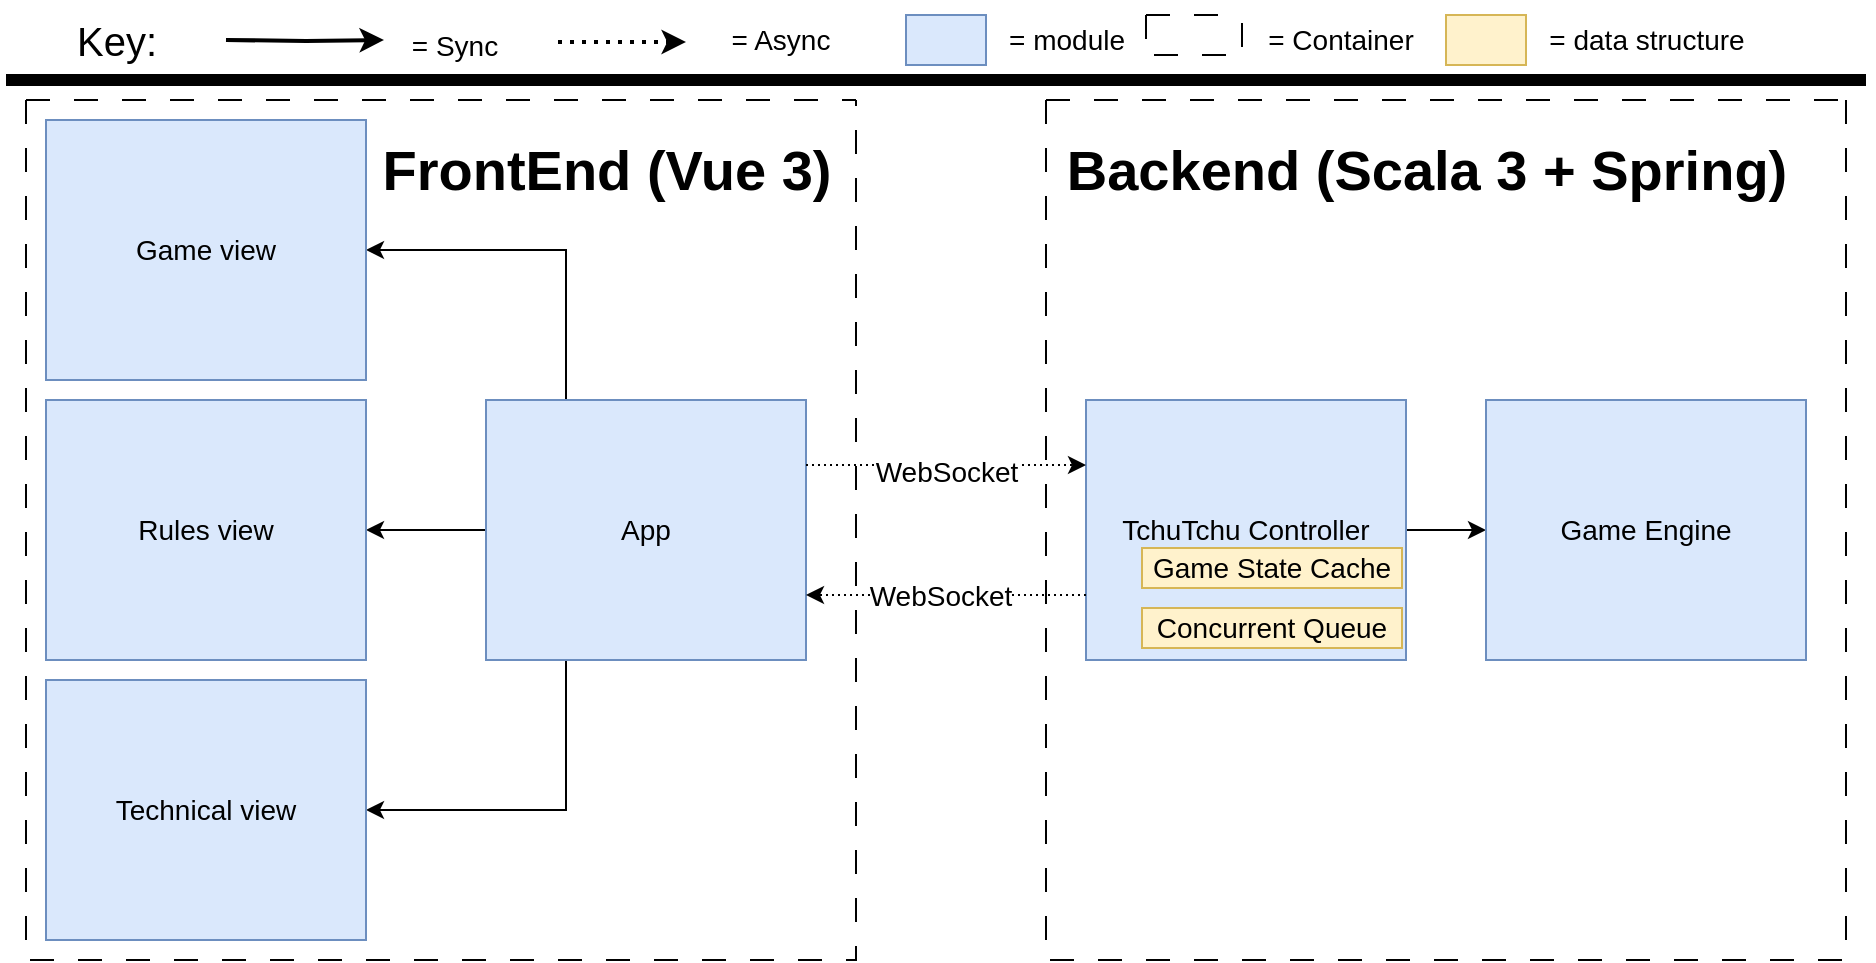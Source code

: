 <mxfile version="20.8.23" type="device"><diagram name="Page-1" id="TZuAcGDGAJxO7U12R8Jz"><mxGraphModel dx="2074" dy="1115" grid="1" gridSize="10" guides="1" tooltips="1" connect="1" arrows="1" fold="1" page="1" pageScale="1" pageWidth="850" pageHeight="1100" math="0" shadow="0"><root><mxCell id="0"/><mxCell id="1" parent="0"/><mxCell id="VsSkIRYJT-MNP7Q0m3s5-1" value="" style="swimlane;startSize=0;dashed=1;dashPattern=12 12;" vertex="1" parent="1"><mxGeometry x="30" y="90" width="415" height="430" as="geometry"/></mxCell><mxCell id="VsSkIRYJT-MNP7Q0m3s5-7" style="edgeStyle=orthogonalEdgeStyle;rounded=0;orthogonalLoop=1;jettySize=auto;html=1;exitX=0.25;exitY=1;exitDx=0;exitDy=0;entryX=1;entryY=0.5;entryDx=0;entryDy=0;" edge="1" parent="VsSkIRYJT-MNP7Q0m3s5-1" source="VsSkIRYJT-MNP7Q0m3s5-2" target="VsSkIRYJT-MNP7Q0m3s5-5"><mxGeometry relative="1" as="geometry"/></mxCell><mxCell id="VsSkIRYJT-MNP7Q0m3s5-8" style="edgeStyle=orthogonalEdgeStyle;rounded=0;orthogonalLoop=1;jettySize=auto;html=1;exitX=0;exitY=0.5;exitDx=0;exitDy=0;entryX=1;entryY=0.5;entryDx=0;entryDy=0;" edge="1" parent="VsSkIRYJT-MNP7Q0m3s5-1" source="VsSkIRYJT-MNP7Q0m3s5-2" target="VsSkIRYJT-MNP7Q0m3s5-4"><mxGeometry relative="1" as="geometry"/></mxCell><mxCell id="VsSkIRYJT-MNP7Q0m3s5-13" style="edgeStyle=orthogonalEdgeStyle;rounded=0;orthogonalLoop=1;jettySize=auto;html=1;exitX=0.25;exitY=0;exitDx=0;exitDy=0;entryX=1;entryY=0.5;entryDx=0;entryDy=0;fontSize=28;" edge="1" parent="VsSkIRYJT-MNP7Q0m3s5-1" source="VsSkIRYJT-MNP7Q0m3s5-2" target="VsSkIRYJT-MNP7Q0m3s5-3"><mxGeometry relative="1" as="geometry"/></mxCell><mxCell id="VsSkIRYJT-MNP7Q0m3s5-2" value="&lt;font style=&quot;font-size: 14px;&quot;&gt;App&lt;/font&gt;" style="rounded=0;whiteSpace=wrap;html=1;fillColor=#dae8fc;strokeColor=#6c8ebf;" vertex="1" parent="VsSkIRYJT-MNP7Q0m3s5-1"><mxGeometry x="230" y="150" width="160" height="130" as="geometry"/></mxCell><mxCell id="VsSkIRYJT-MNP7Q0m3s5-3" value="&lt;font style=&quot;font-size: 14px;&quot;&gt;Game view&lt;/font&gt;" style="rounded=0;whiteSpace=wrap;html=1;fillColor=#dae8fc;strokeColor=#6c8ebf;" vertex="1" parent="VsSkIRYJT-MNP7Q0m3s5-1"><mxGeometry x="10" y="10" width="160" height="130" as="geometry"/></mxCell><mxCell id="VsSkIRYJT-MNP7Q0m3s5-4" value="&lt;font style=&quot;font-size: 14px;&quot;&gt;Rules view&lt;/font&gt;" style="rounded=0;whiteSpace=wrap;html=1;fillColor=#dae8fc;strokeColor=#6c8ebf;" vertex="1" parent="VsSkIRYJT-MNP7Q0m3s5-1"><mxGeometry x="10" y="150" width="160" height="130" as="geometry"/></mxCell><mxCell id="VsSkIRYJT-MNP7Q0m3s5-5" value="&lt;font style=&quot;font-size: 14px;&quot;&gt;Technical view&lt;/font&gt;" style="rounded=0;whiteSpace=wrap;html=1;fillColor=#dae8fc;strokeColor=#6c8ebf;" vertex="1" parent="VsSkIRYJT-MNP7Q0m3s5-1"><mxGeometry x="10" y="290" width="160" height="130" as="geometry"/></mxCell><mxCell id="VsSkIRYJT-MNP7Q0m3s5-9" value="&lt;font style=&quot;font-size: 28px;&quot;&gt;&lt;b style=&quot;&quot;&gt;FrontEnd (Vue 3)&lt;/b&gt;&lt;/font&gt;" style="text;html=1;align=center;verticalAlign=middle;resizable=0;points=[];autosize=1;strokeColor=none;fillColor=none;" vertex="1" parent="VsSkIRYJT-MNP7Q0m3s5-1"><mxGeometry x="165" y="10" width="250" height="50" as="geometry"/></mxCell><mxCell id="VsSkIRYJT-MNP7Q0m3s5-10" value="" style="swimlane;startSize=0;fontSize=28;dashed=1;dashPattern=12 12;" vertex="1" parent="1"><mxGeometry x="540" y="90" width="400" height="430" as="geometry"/></mxCell><mxCell id="VsSkIRYJT-MNP7Q0m3s5-20" style="edgeStyle=orthogonalEdgeStyle;rounded=0;orthogonalLoop=1;jettySize=auto;html=1;entryX=0;entryY=0.5;entryDx=0;entryDy=0;fontSize=14;" edge="1" parent="VsSkIRYJT-MNP7Q0m3s5-10" source="VsSkIRYJT-MNP7Q0m3s5-11" target="VsSkIRYJT-MNP7Q0m3s5-19"><mxGeometry relative="1" as="geometry"/></mxCell><mxCell id="VsSkIRYJT-MNP7Q0m3s5-11" value="&lt;font style=&quot;font-size: 14px;&quot;&gt;TchuTchu Controller&lt;/font&gt;" style="rounded=0;whiteSpace=wrap;html=1;fillColor=#dae8fc;strokeColor=#6c8ebf;" vertex="1" parent="VsSkIRYJT-MNP7Q0m3s5-10"><mxGeometry x="20" y="150" width="160" height="130" as="geometry"/></mxCell><mxCell id="VsSkIRYJT-MNP7Q0m3s5-19" value="&lt;font style=&quot;font-size: 14px;&quot;&gt;Game Engine&lt;/font&gt;" style="rounded=0;whiteSpace=wrap;html=1;fillColor=#dae8fc;strokeColor=#6c8ebf;" vertex="1" parent="VsSkIRYJT-MNP7Q0m3s5-10"><mxGeometry x="220" y="150" width="160" height="130" as="geometry"/></mxCell><mxCell id="VsSkIRYJT-MNP7Q0m3s5-12" value="&lt;b&gt;Backend (Scala 3 + Spring)&lt;/b&gt;" style="text;html=1;align=center;verticalAlign=middle;resizable=0;points=[];autosize=1;strokeColor=none;fillColor=none;fontSize=28;" vertex="1" parent="VsSkIRYJT-MNP7Q0m3s5-10"><mxGeometry y="10" width="380" height="50" as="geometry"/></mxCell><mxCell id="VsSkIRYJT-MNP7Q0m3s5-21" value="Game State Cache" style="rounded=0;whiteSpace=wrap;html=1;fontSize=14;fillColor=#fff2cc;strokeColor=#d6b656;" vertex="1" parent="VsSkIRYJT-MNP7Q0m3s5-10"><mxGeometry x="48" y="224" width="130" height="20" as="geometry"/></mxCell><mxCell id="VsSkIRYJT-MNP7Q0m3s5-22" value="Concurrent Queue" style="rounded=0;whiteSpace=wrap;html=1;fontSize=14;fillColor=#fff2cc;strokeColor=#d6b656;" vertex="1" parent="VsSkIRYJT-MNP7Q0m3s5-10"><mxGeometry x="48" y="254" width="130" height="20" as="geometry"/></mxCell><mxCell id="VsSkIRYJT-MNP7Q0m3s5-14" style="edgeStyle=orthogonalEdgeStyle;rounded=0;orthogonalLoop=1;jettySize=auto;html=1;exitX=1;exitY=0.25;exitDx=0;exitDy=0;entryX=0;entryY=0.25;entryDx=0;entryDy=0;fontSize=28;dashed=1;dashPattern=1 2;" edge="1" parent="1" source="VsSkIRYJT-MNP7Q0m3s5-2" target="VsSkIRYJT-MNP7Q0m3s5-11"><mxGeometry relative="1" as="geometry"/></mxCell><mxCell id="VsSkIRYJT-MNP7Q0m3s5-16" value="&lt;font style=&quot;font-size: 14px;&quot;&gt;WebSocket&lt;/font&gt;" style="edgeLabel;html=1;align=center;verticalAlign=middle;resizable=0;points=[];fontSize=28;" vertex="1" connectable="0" parent="VsSkIRYJT-MNP7Q0m3s5-14"><mxGeometry x="-0.214" relative="1" as="geometry"><mxPoint x="15" y="-2" as="offset"/></mxGeometry></mxCell><mxCell id="VsSkIRYJT-MNP7Q0m3s5-15" style="edgeStyle=orthogonalEdgeStyle;rounded=0;orthogonalLoop=1;jettySize=auto;html=1;exitX=0;exitY=0.75;exitDx=0;exitDy=0;entryX=1;entryY=0.75;entryDx=0;entryDy=0;fontSize=28;dashed=1;dashPattern=1 2;" edge="1" parent="1" source="VsSkIRYJT-MNP7Q0m3s5-11" target="VsSkIRYJT-MNP7Q0m3s5-2"><mxGeometry relative="1" as="geometry"/></mxCell><mxCell id="VsSkIRYJT-MNP7Q0m3s5-18" value="&lt;font style=&quot;font-size: 14px;&quot;&gt;WebSocket&lt;/font&gt;" style="edgeLabel;html=1;align=center;verticalAlign=middle;resizable=0;points=[];fontSize=28;" vertex="1" connectable="0" parent="1"><mxGeometry x="490" y="334" as="geometry"><mxPoint x="-3" y="-1" as="offset"/></mxGeometry></mxCell><mxCell id="VsSkIRYJT-MNP7Q0m3s5-24" value="" style="endArrow=none;html=1;rounded=0;fontSize=14;strokeWidth=6;" edge="1" parent="1"><mxGeometry width="50" height="50" relative="1" as="geometry"><mxPoint x="20" y="80" as="sourcePoint"/><mxPoint x="950" y="80" as="targetPoint"/></mxGeometry></mxCell><mxCell id="VsSkIRYJT-MNP7Q0m3s5-29" value="" style="edgeStyle=orthogonalEdgeStyle;rounded=0;orthogonalLoop=1;jettySize=auto;html=1;strokeWidth=2;fontSize=14;" edge="1" parent="1" target="VsSkIRYJT-MNP7Q0m3s5-28"><mxGeometry relative="1" as="geometry"><mxPoint x="130" y="60" as="sourcePoint"/></mxGeometry></mxCell><mxCell id="VsSkIRYJT-MNP7Q0m3s5-25" value="&lt;font style=&quot;font-size: 20px;&quot;&gt;Key:&lt;/font&gt;" style="text;html=1;align=center;verticalAlign=middle;resizable=0;points=[];autosize=1;strokeColor=none;fillColor=none;fontSize=14;" vertex="1" parent="1"><mxGeometry x="45" y="40" width="60" height="40" as="geometry"/></mxCell><mxCell id="VsSkIRYJT-MNP7Q0m3s5-28" value="&lt;font style=&quot;font-size: 14px;&quot;&gt;= Sync&lt;/font&gt;" style="text;html=1;align=center;verticalAlign=middle;resizable=0;points=[];autosize=1;strokeColor=none;fillColor=none;fontSize=20;" vertex="1" parent="1"><mxGeometry x="209" y="40" width="70" height="40" as="geometry"/></mxCell><mxCell id="VsSkIRYJT-MNP7Q0m3s5-30" value="" style="edgeStyle=orthogonalEdgeStyle;rounded=0;orthogonalLoop=1;jettySize=auto;html=1;strokeWidth=2;fontSize=14;dashed=1;dashPattern=1 2;" edge="1" parent="1"><mxGeometry relative="1" as="geometry"><mxPoint x="296" y="61" as="sourcePoint"/><mxPoint x="360" y="61" as="targetPoint"/></mxGeometry></mxCell><mxCell id="VsSkIRYJT-MNP7Q0m3s5-31" value="= Async" style="text;html=1;align=center;verticalAlign=middle;resizable=0;points=[];autosize=1;strokeColor=none;fillColor=none;fontSize=14;" vertex="1" parent="1"><mxGeometry x="372" y="45" width="70" height="30" as="geometry"/></mxCell><mxCell id="VsSkIRYJT-MNP7Q0m3s5-32" value="" style="rounded=0;whiteSpace=wrap;html=1;fillColor=#dae8fc;strokeColor=#6c8ebf;" vertex="1" parent="1"><mxGeometry x="470" y="47.5" width="40" height="25" as="geometry"/></mxCell><mxCell id="VsSkIRYJT-MNP7Q0m3s5-33" value="= module" style="text;html=1;align=center;verticalAlign=middle;resizable=0;points=[];autosize=1;strokeColor=none;fillColor=none;fontSize=14;" vertex="1" parent="1"><mxGeometry x="510" y="45" width="80" height="30" as="geometry"/></mxCell><mxCell id="VsSkIRYJT-MNP7Q0m3s5-34" value="" style="swimlane;startSize=0;fontSize=14;dashed=1;dashPattern=12 12;" vertex="1" parent="1"><mxGeometry x="590" y="47.5" width="48" height="20" as="geometry"/></mxCell><mxCell id="VsSkIRYJT-MNP7Q0m3s5-37" value="= Container" style="text;html=1;align=center;verticalAlign=middle;resizable=0;points=[];autosize=1;strokeColor=none;fillColor=none;fontSize=14;" vertex="1" parent="1"><mxGeometry x="637" y="45" width="100" height="30" as="geometry"/></mxCell><mxCell id="VsSkIRYJT-MNP7Q0m3s5-38" value="" style="rounded=0;whiteSpace=wrap;html=1;fillColor=#fff2cc;strokeColor=#d6b656;" vertex="1" parent="1"><mxGeometry x="740" y="47.5" width="40" height="25" as="geometry"/></mxCell><mxCell id="VsSkIRYJT-MNP7Q0m3s5-39" value="= data structure" style="text;html=1;align=center;verticalAlign=middle;resizable=0;points=[];autosize=1;strokeColor=none;fillColor=none;fontSize=14;" vertex="1" parent="1"><mxGeometry x="780" y="45" width="120" height="30" as="geometry"/></mxCell></root></mxGraphModel></diagram></mxfile>
